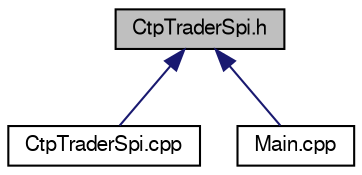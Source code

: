 digraph "CtpTraderSpi.h"
{
  bgcolor="transparent";
  edge [fontname="FreeSans",fontsize="10",labelfontname="FreeSans",labelfontsize="10"];
  node [fontname="FreeSans",fontsize="10",shape=record];
  Node1 [label="CtpTraderSpi.h",height=0.2,width=0.4,color="black", fillcolor="grey75", style="filled" fontcolor="black"];
  Node1 -> Node2 [dir="back",color="midnightblue",fontsize="10",style="solid",fontname="FreeSans"];
  Node2 [label="CtpTraderSpi.cpp",height=0.2,width=0.4,color="black",URL="$dc/d76/CtpTraderSpi_8cpp.html"];
  Node1 -> Node3 [dir="back",color="midnightblue",fontsize="10",style="solid",fontname="FreeSans"];
  Node3 [label="Main.cpp",height=0.2,width=0.4,color="black",URL="$d5/de0/Main_8cpp.html"];
}
